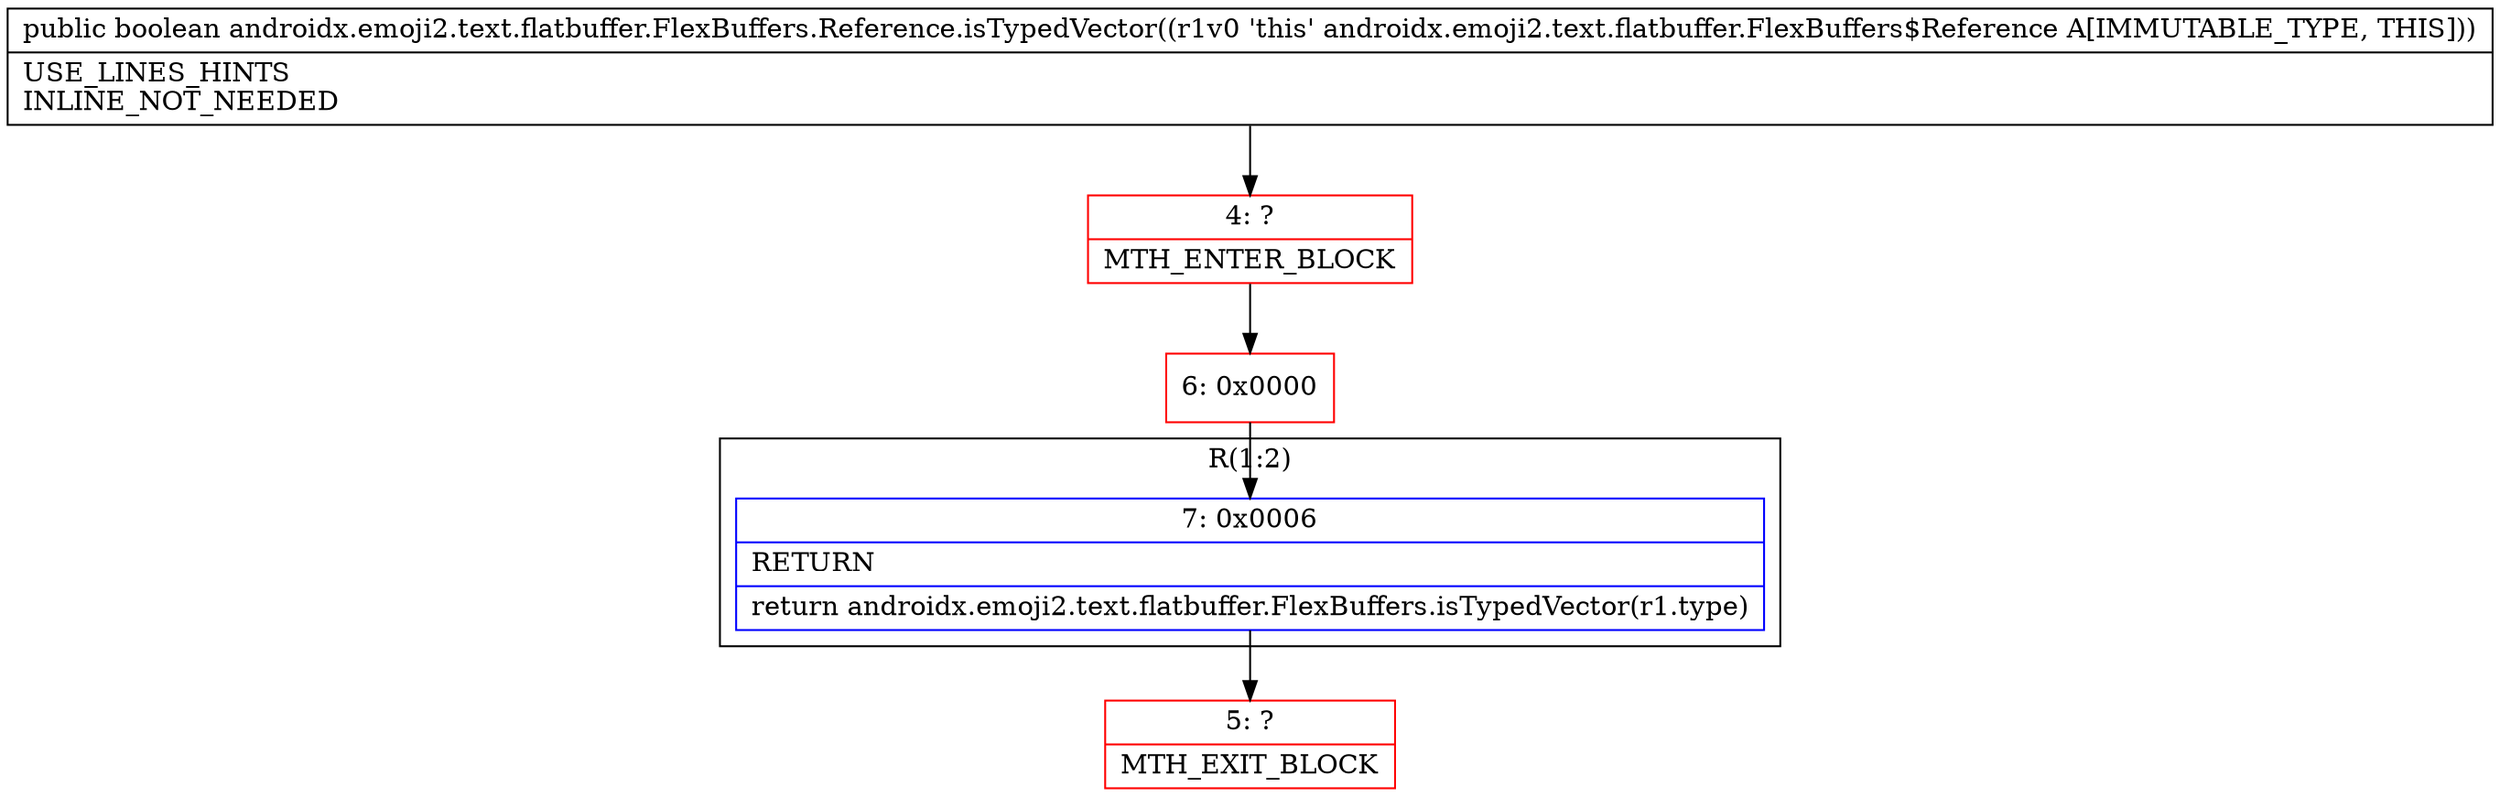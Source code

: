 digraph "CFG forandroidx.emoji2.text.flatbuffer.FlexBuffers.Reference.isTypedVector()Z" {
subgraph cluster_Region_461726600 {
label = "R(1:2)";
node [shape=record,color=blue];
Node_7 [shape=record,label="{7\:\ 0x0006|RETURN\l|return androidx.emoji2.text.flatbuffer.FlexBuffers.isTypedVector(r1.type)\l}"];
}
Node_4 [shape=record,color=red,label="{4\:\ ?|MTH_ENTER_BLOCK\l}"];
Node_6 [shape=record,color=red,label="{6\:\ 0x0000}"];
Node_5 [shape=record,color=red,label="{5\:\ ?|MTH_EXIT_BLOCK\l}"];
MethodNode[shape=record,label="{public boolean androidx.emoji2.text.flatbuffer.FlexBuffers.Reference.isTypedVector((r1v0 'this' androidx.emoji2.text.flatbuffer.FlexBuffers$Reference A[IMMUTABLE_TYPE, THIS]))  | USE_LINES_HINTS\lINLINE_NOT_NEEDED\l}"];
MethodNode -> Node_4;Node_7 -> Node_5;
Node_4 -> Node_6;
Node_6 -> Node_7;
}


